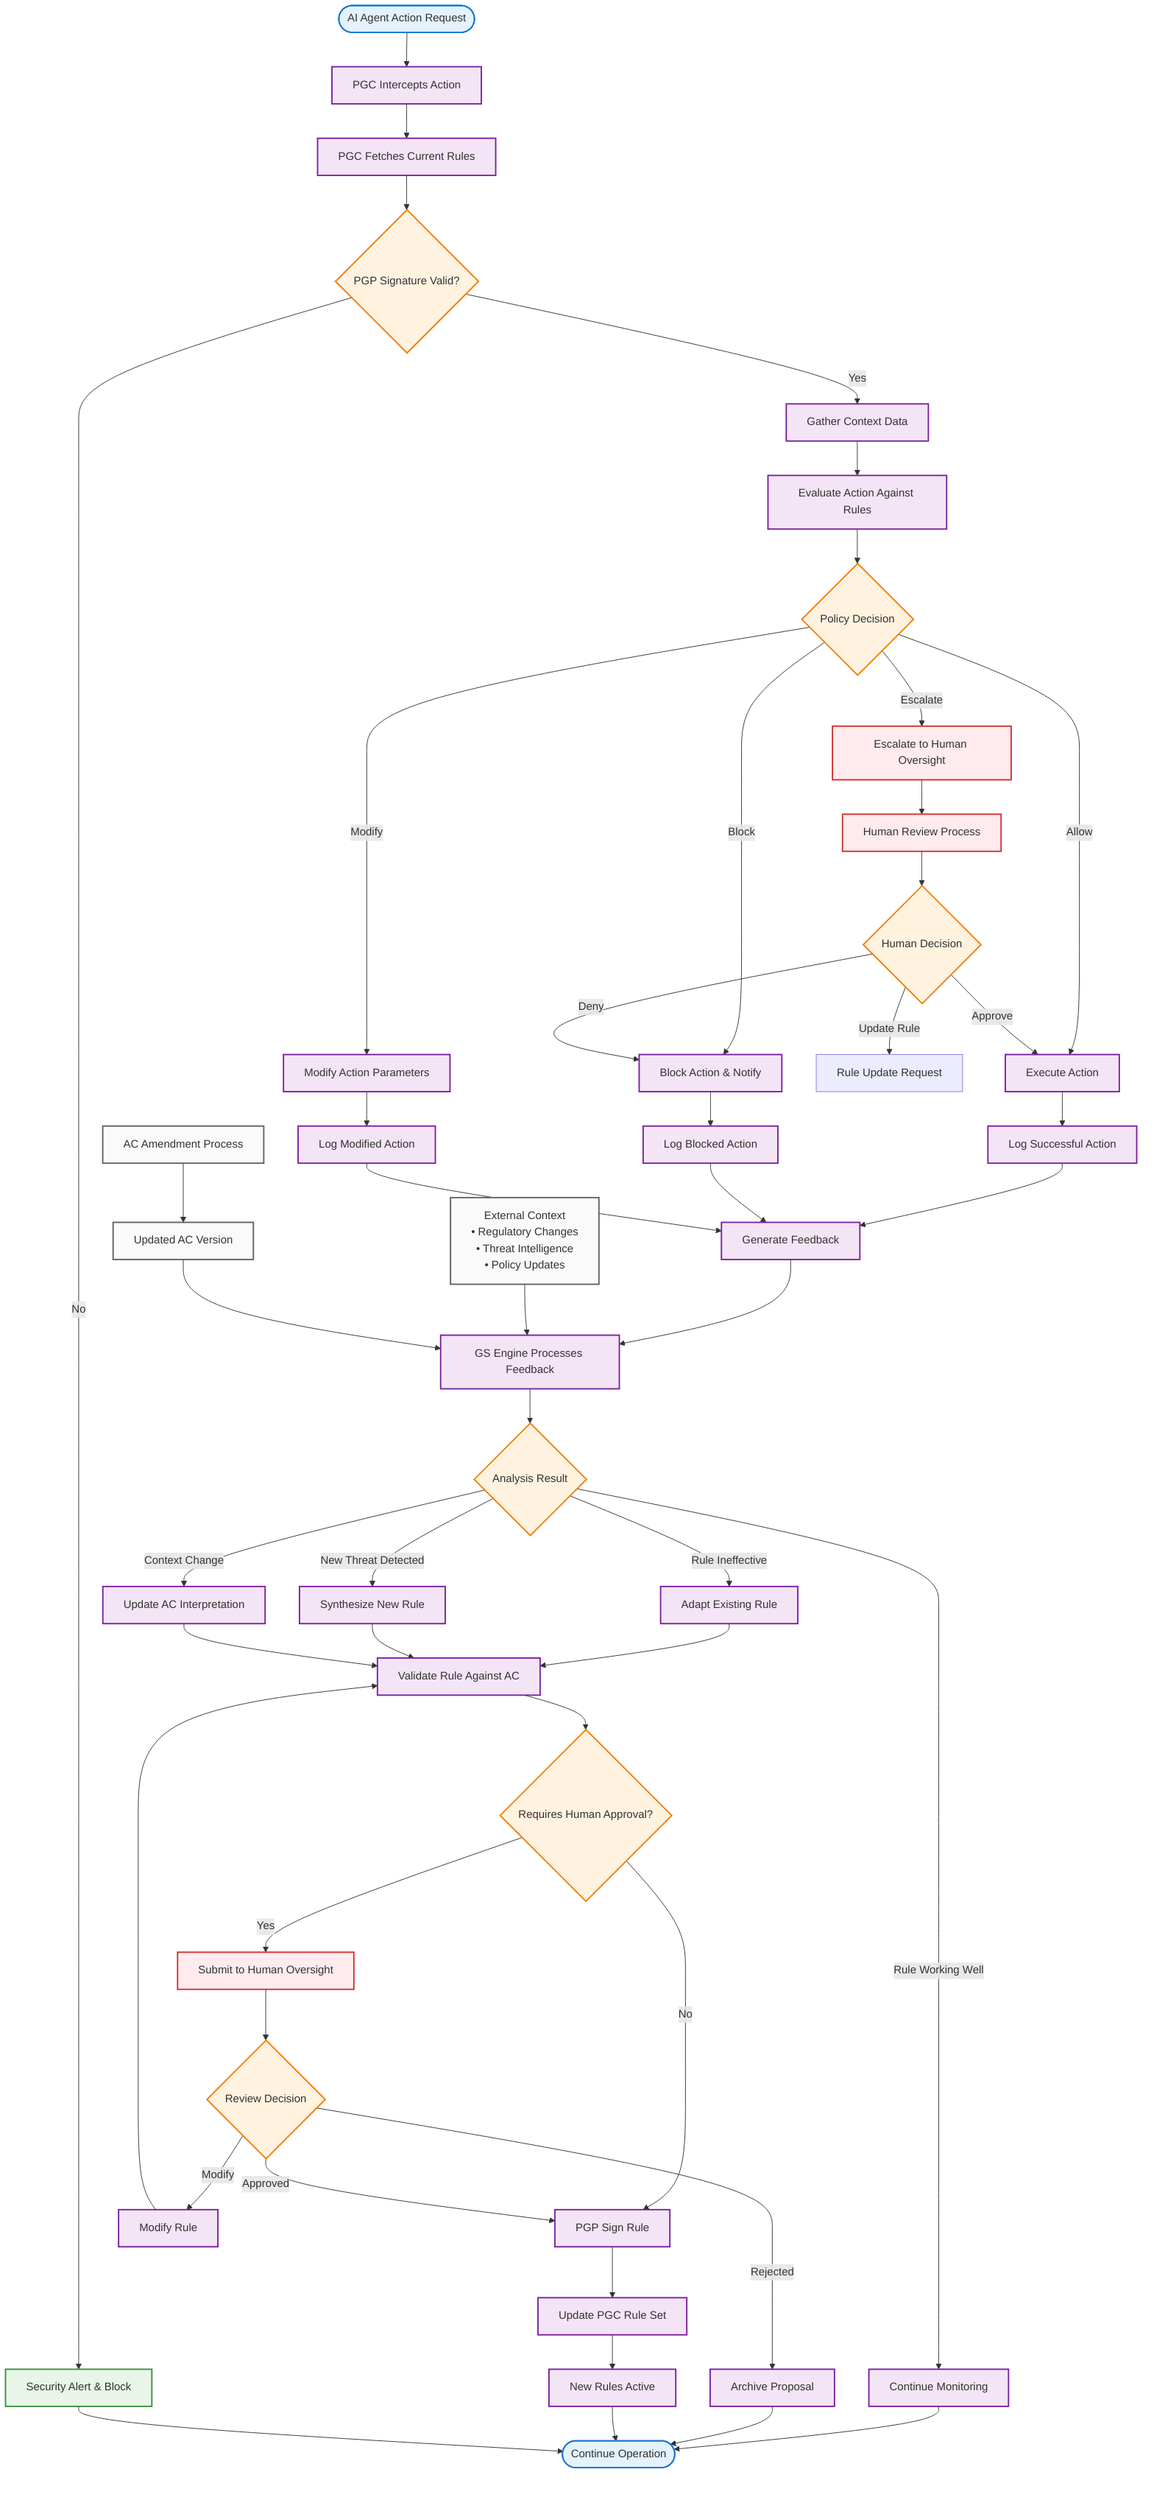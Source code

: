 flowchart TD
    Start([AI Agent Action Request]) --> Intercept[PGC Intercepts Action]
    
    Intercept --> FetchRules[PGC Fetches Current Rules]
    FetchRules --> VerifyPGP{PGP Signature Valid?}
    
    VerifyPGP -->|No| Alert[Security Alert & Block]
    VerifyPGP -->|Yes| GatherContext[Gather Context Data]
    
    GatherContext --> EvalRules[Evaluate Action Against Rules]
    EvalRules --> Decision{Policy Decision}
    
    Decision -->|Allow| Execute[Execute Action]
    Decision -->|Block| Block[Block Action & Notify]
    Decision -->|Modify| Modify[Modify Action Parameters]
    Decision -->|Escalate| Escalate[Escalate to Human Oversight]
    
    Execute --> LogSuccess[Log Successful Action]
    Block --> LogBlock[Log Blocked Action]
    Modify --> LogModify[Log Modified Action]
    Escalate --> HumanReview[Human Review Process]
    
    HumanReview --> HumanDecision{Human Decision}
    HumanDecision -->|Approve| Execute
    HumanDecision -->|Deny| Block
    HumanDecision -->|Update Rule| RuleUpdate[Rule Update Request]
    
    LogSuccess --> Feedback[Generate Feedback]
    LogBlock --> Feedback
    LogModify --> Feedback
    
    Feedback --> GSEngine[GS Engine Processes Feedback]
    
    %% GS Engine Processing
    GSEngine --> AnalyzeFeedback{Analysis Result}
    AnalyzeFeedback -->|Rule Ineffective| AdaptRule[Adapt Existing Rule]
    AnalyzeFeedback -->|New Threat Detected| SynthesizeNew[Synthesize New Rule]
    AnalyzeFeedback -->|Rule Working Well| Monitor[Continue Monitoring]
    AnalyzeFeedback -->|Context Change| UpdateInterpretation[Update AC Interpretation]
    
    AdaptRule --> ValidateRule[Validate Rule Against AC]
    SynthesizeNew --> ValidateRule
    UpdateInterpretation --> ValidateRule
    
    ValidateRule --> HumanApproval{Requires Human Approval?}
    HumanApproval -->|Yes| SubmitForReview[Submit to Human Oversight]
    HumanApproval -->|No| SignRule[PGP Sign Rule]
    
    SubmitForReview --> ReviewDecision{Review Decision}
    ReviewDecision -->|Approved| SignRule
    ReviewDecision -->|Rejected| Archive[Archive Proposal]
    ReviewDecision -->|Modify| ModifyRule[Modify Rule] --> ValidateRule
    
    SignRule --> UpdatePGC[Update PGC Rule Set]
    UpdatePGC --> NewRulesActive[New Rules Active]
    
    %% External inputs
    ExtContext[External Context<br/>• Regulatory Changes<br/>• Threat Intelligence<br/>• Policy Updates] --> GSEngine
    
    %% AC Updates
    ACAmend[AC Amendment Process] --> NewAC[Updated AC Version]
    NewAC --> GSEngine
    
    Monitor --> End([Continue Operation])
    Archive --> End
    NewRulesActive --> End
    Alert --> End
    
    %% Styling
    classDef startEnd fill:#e3f2fd,stroke:#1976d2,stroke-width:2px
    classDef process fill:#f3e5f5,stroke:#7b1fa2,stroke-width:2px
    classDef decision fill:#fff3e0,stroke:#f57c00,stroke-width:2px
    classDef enforcement fill:#e8f5e8,stroke:#388e3c,stroke-width:2px
    classDef human fill:#ffebee,stroke:#d32f2f,stroke-width:2px
    classDef external fill:#fafafa,stroke:#616161,stroke-width:2px
    
    class Start,End startEnd
    class Intercept,FetchRules,GatherContext,EvalRules,Execute,Block,Modify,LogSuccess,LogBlock,LogModify,Feedback,GSEngine,AdaptRule,SynthesizeNew,UpdateInterpretation,ValidateRule,SignRule,UpdatePGC,NewRulesActive,Monitor,Archive,ModifyRule process
    class VerifyPGP,Decision,AnalyzeFeedback,HumanApproval,ReviewDecision,HumanDecision decision
    class Alert enforcement
    class Escalate,HumanReview,SubmitForReview human
    class ExtContext,ACAmend,NewAC external